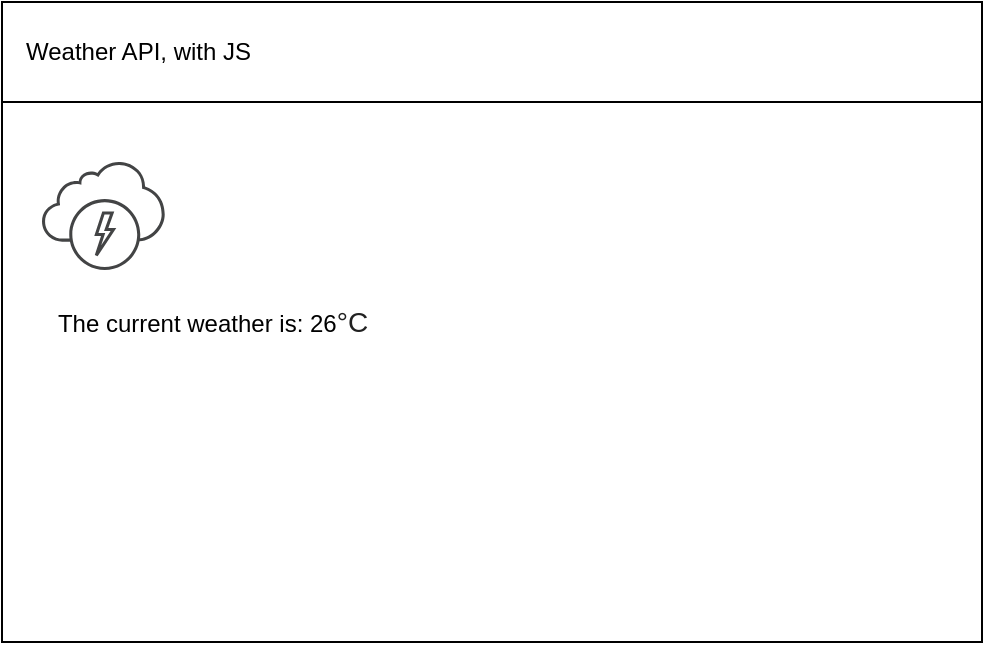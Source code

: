 <mxfile>
    <diagram id="eNF-e9jVF5CvfkZKGxvT" name="Page-1">
        <mxGraphModel dx="594" dy="569" grid="1" gridSize="10" guides="1" tooltips="1" connect="1" arrows="1" fold="1" page="1" pageScale="1" pageWidth="827" pageHeight="1169" math="0" shadow="0">
            <root>
                <mxCell id="0"/>
                <mxCell id="1" parent="0"/>
                <mxCell id="2" value="" style="rounded=0;whiteSpace=wrap;html=1;" vertex="1" parent="1">
                    <mxGeometry x="40" y="40" width="490" height="320" as="geometry"/>
                </mxCell>
                <mxCell id="3" value="&amp;nbsp; &amp;nbsp;Weather API, with JS" style="rounded=0;whiteSpace=wrap;html=1;align=left;" vertex="1" parent="1">
                    <mxGeometry x="40" y="40" width="490" height="50" as="geometry"/>
                </mxCell>
                <mxCell id="5" value="The current weather is: 26&lt;span style=&quot;color: rgba(0 , 0 , 0 , 0.87) ; font-family: &amp;#34;helvetica&amp;#34; , &amp;#34;arial&amp;#34; , sans-serif ; font-size: 14px&quot;&gt;°C&lt;/span&gt;" style="text;html=1;align=center;verticalAlign=middle;resizable=0;points=[];autosize=1;strokeColor=none;fillColor=none;" vertex="1" parent="1">
                    <mxGeometry x="60" y="190" width="170" height="20" as="geometry"/>
                </mxCell>
                <mxCell id="7" value="" style="sketch=0;pointerEvents=1;shadow=0;dashed=0;html=1;strokeColor=none;fillColor=#434445;aspect=fixed;labelPosition=center;verticalLabelPosition=bottom;verticalAlign=top;align=center;outlineConnect=0;shape=mxgraph.vvd.service_provider_cloud_environment;" vertex="1" parent="1">
                    <mxGeometry x="60" y="120" width="61.36" height="54" as="geometry"/>
                </mxCell>
            </root>
        </mxGraphModel>
    </diagram>
</mxfile>